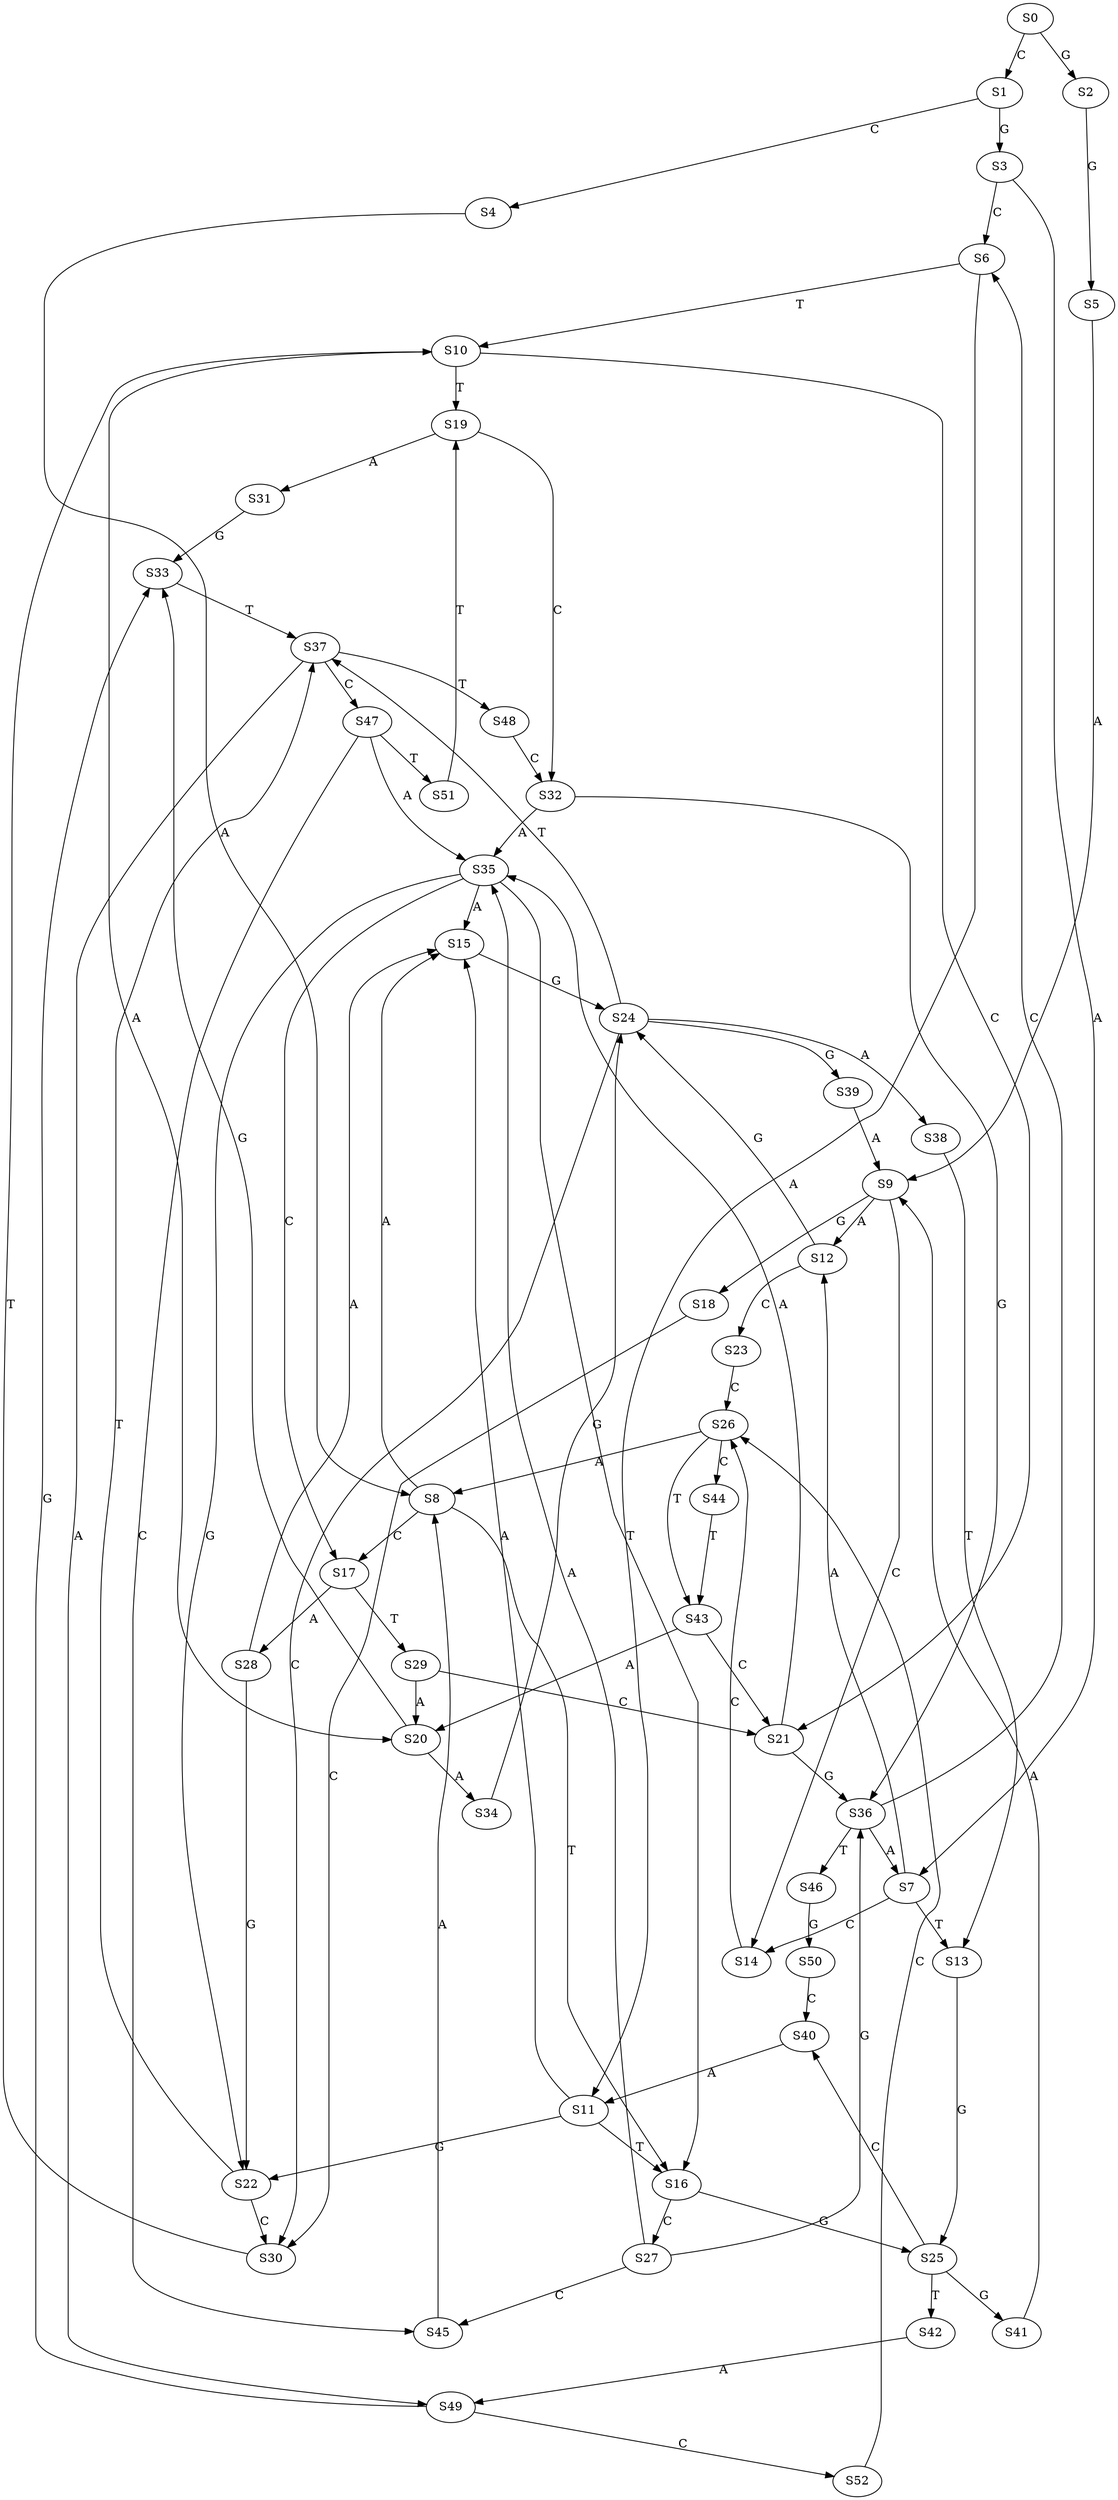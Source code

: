 strict digraph  {
	S0 -> S1 [ label = C ];
	S0 -> S2 [ label = G ];
	S1 -> S3 [ label = G ];
	S1 -> S4 [ label = C ];
	S2 -> S5 [ label = G ];
	S3 -> S6 [ label = C ];
	S3 -> S7 [ label = A ];
	S4 -> S8 [ label = A ];
	S5 -> S9 [ label = A ];
	S6 -> S10 [ label = T ];
	S6 -> S11 [ label = A ];
	S7 -> S12 [ label = A ];
	S7 -> S13 [ label = T ];
	S7 -> S14 [ label = C ];
	S8 -> S15 [ label = A ];
	S8 -> S16 [ label = T ];
	S8 -> S17 [ label = C ];
	S9 -> S12 [ label = A ];
	S9 -> S14 [ label = C ];
	S9 -> S18 [ label = G ];
	S10 -> S19 [ label = T ];
	S10 -> S20 [ label = A ];
	S10 -> S21 [ label = C ];
	S11 -> S22 [ label = G ];
	S11 -> S16 [ label = T ];
	S11 -> S15 [ label = A ];
	S12 -> S23 [ label = C ];
	S12 -> S24 [ label = G ];
	S13 -> S25 [ label = G ];
	S14 -> S26 [ label = C ];
	S15 -> S24 [ label = G ];
	S16 -> S25 [ label = G ];
	S16 -> S27 [ label = C ];
	S17 -> S28 [ label = A ];
	S17 -> S29 [ label = T ];
	S18 -> S30 [ label = C ];
	S19 -> S31 [ label = A ];
	S19 -> S32 [ label = C ];
	S20 -> S33 [ label = G ];
	S20 -> S34 [ label = A ];
	S21 -> S35 [ label = A ];
	S21 -> S36 [ label = G ];
	S22 -> S30 [ label = C ];
	S22 -> S37 [ label = T ];
	S23 -> S26 [ label = C ];
	S24 -> S37 [ label = T ];
	S24 -> S38 [ label = A ];
	S24 -> S39 [ label = G ];
	S24 -> S30 [ label = C ];
	S25 -> S40 [ label = C ];
	S25 -> S41 [ label = G ];
	S25 -> S42 [ label = T ];
	S26 -> S8 [ label = A ];
	S26 -> S43 [ label = T ];
	S26 -> S44 [ label = C ];
	S27 -> S45 [ label = C ];
	S27 -> S36 [ label = G ];
	S27 -> S35 [ label = A ];
	S28 -> S22 [ label = G ];
	S28 -> S15 [ label = A ];
	S29 -> S20 [ label = A ];
	S29 -> S21 [ label = C ];
	S30 -> S10 [ label = T ];
	S31 -> S33 [ label = G ];
	S32 -> S35 [ label = A ];
	S32 -> S36 [ label = G ];
	S33 -> S37 [ label = T ];
	S34 -> S24 [ label = G ];
	S35 -> S16 [ label = T ];
	S35 -> S22 [ label = G ];
	S35 -> S15 [ label = A ];
	S35 -> S17 [ label = C ];
	S36 -> S7 [ label = A ];
	S36 -> S46 [ label = T ];
	S36 -> S6 [ label = C ];
	S37 -> S47 [ label = C ];
	S37 -> S48 [ label = T ];
	S37 -> S49 [ label = A ];
	S38 -> S13 [ label = T ];
	S39 -> S9 [ label = A ];
	S40 -> S11 [ label = A ];
	S41 -> S9 [ label = A ];
	S42 -> S49 [ label = A ];
	S43 -> S20 [ label = A ];
	S43 -> S21 [ label = C ];
	S44 -> S43 [ label = T ];
	S45 -> S8 [ label = A ];
	S46 -> S50 [ label = G ];
	S47 -> S35 [ label = A ];
	S47 -> S51 [ label = T ];
	S47 -> S45 [ label = C ];
	S48 -> S32 [ label = C ];
	S49 -> S33 [ label = G ];
	S49 -> S52 [ label = C ];
	S50 -> S40 [ label = C ];
	S51 -> S19 [ label = T ];
	S52 -> S26 [ label = C ];
}
